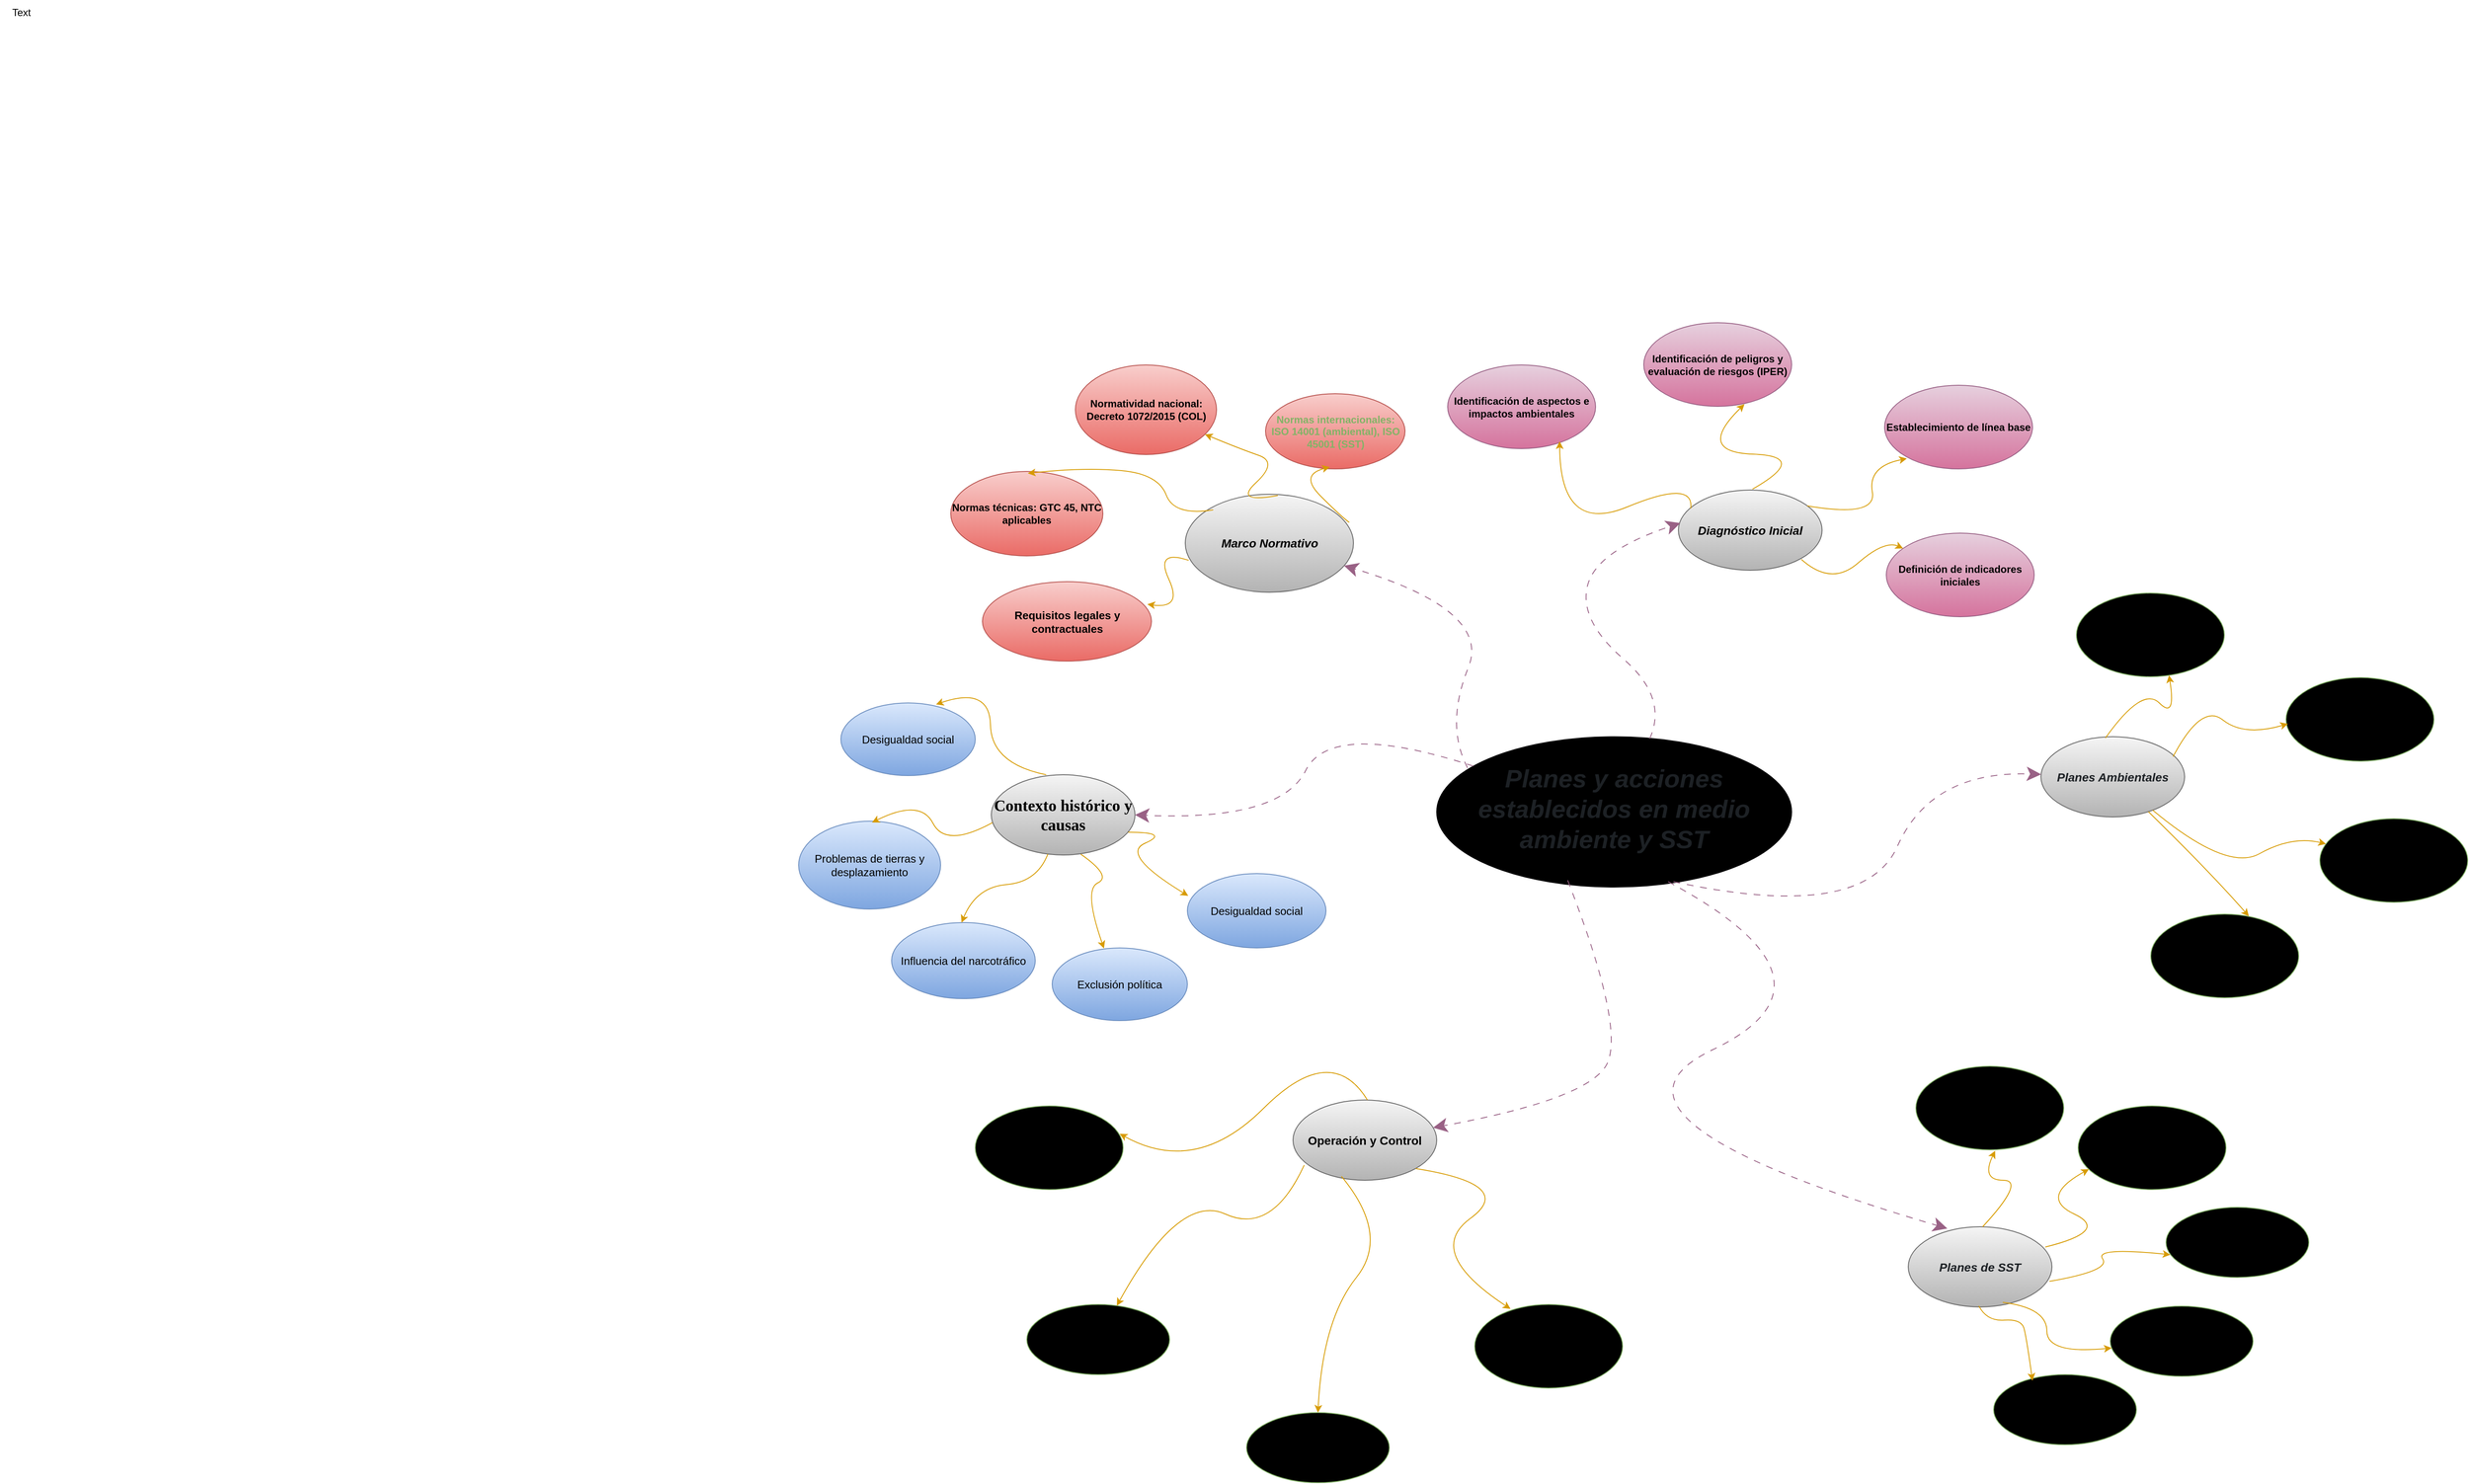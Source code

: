 <mxfile version="28.2.0">
  <diagram name="Página-1" id="9V0abgNr6W8b1tbWLRrC">
    <mxGraphModel dx="1209" dy="714" grid="1" gridSize="10" guides="1" tooltips="1" connect="1" arrows="1" fold="1" page="1" pageScale="1" pageWidth="3000" pageHeight="1700" math="0" shadow="0">
      <root>
        <mxCell id="0" />
        <mxCell id="1" parent="0" />
        <mxCell id="u9baPHzRedg1W3_j4SZ9-1" value="Text" style="text;html=1;align=center;verticalAlign=middle;resizable=0;points=[];autosize=1;strokeColor=none;fillColor=none;" parent="1" vertex="1">
          <mxGeometry x="255" y="88" width="50" height="30" as="geometry" />
        </mxCell>
        <mxCell id="u9baPHzRedg1W3_j4SZ9-66" value="&lt;h3 style=&quot;box-sizing: border-box; scroll-behavior: smooth; margin-top: 0px; margin-bottom: 0.5rem; line-height: 1.2; font-size: 1.875rem;&quot;&gt;&lt;font face=&quot;Helvetica&quot; style=&quot;color: light-dark(rgb(29, 33, 37), rgb(255, 255, 0));&quot;&gt;&lt;i style=&quot;&quot;&gt;Planes y acciones establecidos en medio ambiente y SST&lt;/i&gt;&lt;/font&gt;&lt;/h3&gt;" style="ellipse;whiteSpace=wrap;html=1;fillColor=#d5e8d4;strokeColor=light-dark(#000000,#33FF33);gradientColor=light-dark(#97D077,#66FF66);align=center;" parent="1" vertex="1">
          <mxGeometry x="1955" y="960" width="420" height="178" as="geometry" />
        </mxCell>
        <mxCell id="u9baPHzRedg1W3_j4SZ9-67" value="&lt;font face=&quot;Times New Roman&quot; style=&quot;color: light-dark(rgb(0, 0, 0), rgb(255, 255, 51)); font-size: 19px;&quot;&gt;&lt;b&gt;Contexto histórico y causas&lt;/b&gt;&lt;/font&gt;" style="ellipse;whiteSpace=wrap;html=1;fillColor=#f5f5f5;strokeColor=#666666;gradientColor=#b3b3b3;" parent="1" vertex="1">
          <mxGeometry x="1428" y="1005" width="170" height="95" as="geometry" />
        </mxCell>
        <mxCell id="u9baPHzRedg1W3_j4SZ9-68" value="&lt;h3&gt;&lt;font style=&quot;color: light-dark(rgb(0, 0, 0), rgb(51, 255, 255));&quot; face=&quot;Helvetica&quot;&gt;&lt;span&gt;&lt;i&gt;Marco Normativo&lt;/i&gt;&lt;/span&gt;&lt;/font&gt;&lt;/h3&gt;" style="ellipse;whiteSpace=wrap;html=1;fillColor=#f5f5f5;strokeColor=#666666;gradientColor=#b3b3b3;fontStyle=1" parent="1" vertex="1">
          <mxGeometry x="1657.5" y="673" width="199" height="116" as="geometry" />
        </mxCell>
        <mxCell id="u9baPHzRedg1W3_j4SZ9-69" value="&lt;h3&gt;&lt;font style=&quot;color: light-dark(rgb(29, 33, 37), rgb(255, 255, 0));&quot;&gt;&lt;b&gt;&lt;i&gt;Planes de SST&lt;/i&gt;&lt;/b&gt;&lt;/font&gt;&lt;/h3&gt;" style="ellipse;whiteSpace=wrap;html=1;fillColor=#f5f5f5;strokeColor=#666666;gradientColor=#b3b3b3;" parent="1" vertex="1">
          <mxGeometry x="2513" y="1540" width="170" height="95" as="geometry" />
        </mxCell>
        <mxCell id="u9baPHzRedg1W3_j4SZ9-70" value="&lt;h3&gt;&lt;font style=&quot;color: light-dark(rgb(0, 0, 0), rgb(102, 255, 102));&quot;&gt;&lt;b&gt;&lt;i&gt;Diagnóstico Inicial&lt;/i&gt;&lt;/b&gt;&lt;/font&gt;&lt;/h3&gt;" style="ellipse;whiteSpace=wrap;html=1;fillColor=#f5f5f5;strokeColor=#666666;gradientColor=#b3b3b3;" parent="1" vertex="1">
          <mxGeometry x="2241" y="668" width="170" height="95" as="geometry" />
        </mxCell>
        <mxCell id="u9baPHzRedg1W3_j4SZ9-71" value="&lt;h3&gt;&lt;font style=&quot;color: light-dark(rgb(29, 33, 37), rgb(255, 255, 0));&quot;&gt;&lt;b&gt;&lt;i&gt;Planes Ambientales&lt;/i&gt;&lt;/b&gt;&lt;/font&gt;&lt;/h3&gt;" style="ellipse;whiteSpace=wrap;html=1;fillColor=#f5f5f5;strokeColor=#666666;gradientColor=#b3b3b3;" parent="1" vertex="1">
          <mxGeometry x="2670" y="960" width="170" height="95" as="geometry" />
        </mxCell>
        <mxCell id="u9baPHzRedg1W3_j4SZ9-72" value="" style="curved=1;endArrow=classic;html=1;rounded=0;fillColor=#e6d0de;gradientColor=#d5739d;strokeColor=#996185;startSize=20;endSize=14;fontStyle=0;dashed=1;dashPattern=8 8;startArrow=none;startFill=0;entryX=0.013;entryY=0.412;entryDx=0;entryDy=0;entryPerimeter=0;exitX=0.6;exitY=0.013;exitDx=0;exitDy=0;exitPerimeter=0;" parent="1" source="u9baPHzRedg1W3_j4SZ9-66" target="u9baPHzRedg1W3_j4SZ9-70" edge="1">
          <mxGeometry width="50" height="50" relative="1" as="geometry">
            <mxPoint x="2063" y="1036" as="sourcePoint" />
            <mxPoint x="2097.5" y="892.11" as="targetPoint" />
            <Array as="points">
              <mxPoint x="2229" y="914" />
              <mxPoint x="2123" y="822" />
              <mxPoint x="2144" y="740" />
            </Array>
          </mxGeometry>
        </mxCell>
        <mxCell id="u9baPHzRedg1W3_j4SZ9-73" value="" style="curved=1;endArrow=classic;html=1;rounded=0;fillColor=#e6d0de;gradientColor=#d5739d;strokeColor=#996185;startSize=20;endSize=14;fontStyle=0;dashed=1;dashPattern=8 8;startArrow=none;startFill=0;exitX=0.087;exitY=0.207;exitDx=0;exitDy=0;exitPerimeter=0;" parent="1" target="u9baPHzRedg1W3_j4SZ9-68" edge="1" source="u9baPHzRedg1W3_j4SZ9-66">
          <mxGeometry width="50" height="50" relative="1" as="geometry">
            <mxPoint x="1937.99" y="1045" as="sourcePoint" />
            <mxPoint x="1764.999" y="870.062" as="targetPoint" />
            <Array as="points">
              <mxPoint x="1964.99" y="946" />
              <mxPoint x="2020" y="810" />
            </Array>
          </mxGeometry>
        </mxCell>
        <mxCell id="u9baPHzRedg1W3_j4SZ9-74" value="" style="curved=1;endArrow=classic;html=1;rounded=0;fillColor=#e6d0de;gradientColor=#d5739d;strokeColor=#996185;startSize=20;endSize=14;fontStyle=0;dashed=1;dashPattern=8 8;startArrow=none;startFill=0;entryX=0.272;entryY=0.022;entryDx=0;entryDy=0;entryPerimeter=0;exitX=0.652;exitY=0.964;exitDx=0;exitDy=0;exitPerimeter=0;" parent="1" target="u9baPHzRedg1W3_j4SZ9-69" edge="1" source="u9baPHzRedg1W3_j4SZ9-66">
          <mxGeometry width="50" height="50" relative="1" as="geometry">
            <mxPoint x="1962" y="1223" as="sourcePoint" />
            <mxPoint x="1994" y="1365" as="targetPoint" />
            <Array as="points">
              <mxPoint x="2450" y="1250" />
              <mxPoint x="2113" y="1411" />
            </Array>
          </mxGeometry>
        </mxCell>
        <mxCell id="u9baPHzRedg1W3_j4SZ9-75" value="" style="curved=1;endArrow=classic;html=1;rounded=0;fillColor=#e6d0de;gradientColor=#d5739d;strokeColor=#996185;startSize=20;endSize=14;fontStyle=0;dashed=1;dashPattern=8 8;startArrow=none;startFill=0;exitX=0.667;exitY=0.964;exitDx=0;exitDy=0;exitPerimeter=0;" parent="1" target="u9baPHzRedg1W3_j4SZ9-71" edge="1" source="u9baPHzRedg1W3_j4SZ9-66">
          <mxGeometry width="50" height="50" relative="1" as="geometry">
            <mxPoint x="2181" y="1189" as="sourcePoint" />
            <mxPoint x="2210" y="1333" as="targetPoint" />
            <Array as="points">
              <mxPoint x="2460" y="1180" />
              <mxPoint x="2540" y="1000" />
            </Array>
          </mxGeometry>
        </mxCell>
        <mxCell id="u9baPHzRedg1W3_j4SZ9-76" value="" style="curved=1;endArrow=classic;html=1;rounded=0;fillColor=#e6d0de;gradientColor=#d5739d;strokeColor=#996185;startSize=20;endSize=14;fontStyle=0;dashed=1;dashPattern=8 8;startArrow=none;startFill=0;entryX=1;entryY=0.5;entryDx=0;entryDy=0;" parent="1" source="u9baPHzRedg1W3_j4SZ9-66" target="u9baPHzRedg1W3_j4SZ9-67" edge="1">
          <mxGeometry width="50" height="50" relative="1" as="geometry">
            <mxPoint x="1825.076" y="1297.543" as="sourcePoint" />
            <mxPoint x="1625" y="1322" as="targetPoint" />
            <Array as="points">
              <mxPoint x="1830" y="940" />
              <mxPoint x="1770" y="1060" />
            </Array>
          </mxGeometry>
        </mxCell>
        <mxCell id="u9baPHzRedg1W3_j4SZ9-77" value="&lt;font style=&quot;color: light-dark(rgb(0, 0, 0), rgb(51, 255, 255)); font-size: 13px;&quot;&gt;Desigualdad social&lt;/font&gt;" style="ellipse;whiteSpace=wrap;html=1;fillColor=#dae8fc;strokeColor=#6c8ebf;gradientColor=#7ea6e0;" parent="1" vertex="1">
          <mxGeometry x="1250" y="920" width="159" height="86" as="geometry" />
        </mxCell>
        <mxCell id="u9baPHzRedg1W3_j4SZ9-78" value="&lt;font style=&quot;color: light-dark(rgb(0, 0, 0), rgb(51, 255, 255)); font-size: 13px;&quot;&gt;Problemas de tierras y desplazamiento&lt;/font&gt;" style="ellipse;whiteSpace=wrap;html=1;fillColor=#dae8fc;strokeColor=#6c8ebf;gradientColor=#7ea6e0;" parent="1" vertex="1">
          <mxGeometry x="1200" y="1060" width="168" height="104" as="geometry" />
        </mxCell>
        <mxCell id="u9baPHzRedg1W3_j4SZ9-79" value="&lt;font style=&quot;color: light-dark(rgb(0, 0, 0), rgb(51, 255, 255)); font-size: 13px;&quot;&gt;Desigualdad social&lt;/font&gt;" style="ellipse;whiteSpace=wrap;html=1;fillColor=#dae8fc;strokeColor=#6c8ebf;gradientColor=#7ea6e0;" parent="1" vertex="1">
          <mxGeometry x="1660" y="1122" width="164" height="88" as="geometry" />
        </mxCell>
        <mxCell id="u9baPHzRedg1W3_j4SZ9-80" value="&lt;font style=&quot;color: light-dark(rgb(0, 0, 0), rgb(51, 255, 255)); font-size: 13px;&quot;&gt;Influencia del narcotráfico&lt;/font&gt;" style="ellipse;whiteSpace=wrap;html=1;fillColor=#dae8fc;strokeColor=#6c8ebf;gradientColor=#7ea6e0;" parent="1" vertex="1">
          <mxGeometry x="1310" y="1180" width="170" height="90" as="geometry" />
        </mxCell>
        <mxCell id="u9baPHzRedg1W3_j4SZ9-81" value="&lt;font style=&quot;color: light-dark(rgb(0, 0, 0), rgb(51, 255, 255)); font-size: 13px;&quot;&gt;Exclusión política&lt;/font&gt;" style="ellipse;whiteSpace=wrap;html=1;fillColor=#dae8fc;strokeColor=#6c8ebf;gradientColor=#7ea6e0;" parent="1" vertex="1">
          <mxGeometry x="1500" y="1210" width="160" height="86" as="geometry" />
        </mxCell>
        <mxCell id="u9baPHzRedg1W3_j4SZ9-83" value="&lt;font style=&quot;color: light-dark(rgb(130, 179, 102), rgb(102, 255, 255));&quot;&gt;&lt;strong data-start=&quot;463&quot; data-end=&quot;489&quot; style=&quot;&quot;&gt;Normas internacionales&lt;/strong&gt;: ISO 14001 (ambiental), ISO 45001 (SST)&lt;/font&gt;" style="ellipse;whiteSpace=wrap;html=1;fillColor=#f8cecc;strokeColor=light-dark(#B85450,#33FFFF);gradientColor=#ea6b66;fontStyle=1" parent="1" vertex="1">
          <mxGeometry x="1752.5" y="554" width="165" height="89" as="geometry" />
        </mxCell>
        <mxCell id="u9baPHzRedg1W3_j4SZ9-84" value="&lt;font style=&quot;color: light-dark(rgb(0, 0, 0), rgb(102, 255, 255));&quot;&gt;&lt;strong data-start=&quot;534&quot; data-end=&quot;559&quot;&gt;Normatividad nacional&lt;/strong&gt;: Decreto 1072/2015 (COL)&lt;/font&gt;" style="ellipse;whiteSpace=wrap;html=1;fillColor=#f8cecc;strokeColor=light-dark(#B85450,#66FFFF);gradientColor=#ea6b66;fontStyle=1" parent="1" vertex="1">
          <mxGeometry x="1527.5" y="520" width="167" height="106" as="geometry" />
        </mxCell>
        <mxCell id="u9baPHzRedg1W3_j4SZ9-85" value="&lt;font style=&quot;color: light-dark(rgb(0, 0, 0), rgb(102, 255, 255));&quot;&gt;&lt;strong data-start=&quot;589&quot; data-end=&quot;608&quot;&gt;Normas técnicas&lt;/strong&gt;: GTC 45, NTC aplicables&lt;/font&gt;" style="ellipse;whiteSpace=wrap;html=1;fillColor=#f8cecc;strokeColor=light-dark(#B85450,#66FFFF);gradientColor=#ea6b66;fontStyle=1" parent="1" vertex="1">
          <mxGeometry x="1380" y="646" width="180" height="100" as="geometry" />
        </mxCell>
        <mxCell id="u9baPHzRedg1W3_j4SZ9-86" value="&lt;font style=&quot;font-size: 13px; color: light-dark(rgb(0, 0, 0), rgb(102, 255, 255));&quot;&gt;Requisitos legales y contractuales&lt;/font&gt;" style="ellipse;whiteSpace=wrap;html=1;fillColor=#f8cecc;strokeColor=light-dark(#B85450,#66FFFF);gradientColor=#ea6b66;fontStyle=1" parent="1" vertex="1">
          <mxGeometry x="1417.5" y="776.5" width="200" height="94" as="geometry" />
        </mxCell>
        <mxCell id="u9baPHzRedg1W3_j4SZ9-90" value="&lt;font style=&quot;color: light-dark(rgb(0, 0, 0), rgb(51, 255, 255)); font-size: 13px;&quot;&gt;Factores de riesgo ergonómico y psicosocial&lt;/font&gt;" style="ellipse;whiteSpace=wrap;html=1;fillColor=#d5e8d4;strokeColor=#82b366;gradientColor=light-dark(#97D077,#295A52);fontStyle=1" parent="1" vertex="1">
          <mxGeometry x="2614" y="1715" width="169" height="83" as="geometry" />
        </mxCell>
        <mxCell id="u9baPHzRedg1W3_j4SZ9-91" value="&lt;font style=&quot;color: light-dark(rgb(0, 0, 0), rgb(51, 255, 255)); font-size: 13px;&quot;&gt;&lt;b&gt;Gestión de contratistas y visitantes&lt;/b&gt;&lt;/font&gt;" style="ellipse;whiteSpace=wrap;html=1;fillColor=#d5e8d4;strokeColor=#82b366;gradientColor=light-dark(#97D077,#295A52);" parent="1" vertex="1">
          <mxGeometry x="2752" y="1634" width="169" height="83" as="geometry" />
        </mxCell>
        <mxCell id="u9baPHzRedg1W3_j4SZ9-92" value="&lt;font style=&quot;font-size: 13px; color: light-dark(rgb(0, 0, 0), rgb(51, 255, 255));&quot;&gt;&lt;b&gt;Inspecciones planeadas&lt;/b&gt;&lt;/font&gt;" style="ellipse;whiteSpace=wrap;html=1;fillColor=#d5e8d4;strokeColor=#82b366;gradientColor=light-dark(#97D077,#295A52);" parent="1" vertex="1">
          <mxGeometry x="2818" y="1517" width="169" height="83" as="geometry" />
        </mxCell>
        <mxCell id="u9baPHzRedg1W3_j4SZ9-93" value="&lt;font style=&quot;color: light-dark(rgb(0, 0, 0), rgb(51, 255, 255));&quot;&gt;&lt;strong data-end=&quot;1241&quot; data-start=&quot;1217&quot;&gt;Entrega y uso de EPP&lt;/strong&gt; (Elementos de Protección Personal)&lt;/font&gt;" style="ellipse;whiteSpace=wrap;html=1;fillColor=#d5e8d4;strokeColor=#82b366;gradientColor=light-dark(#97D077,#295A52);" parent="1" vertex="1">
          <mxGeometry x="2714" y="1397" width="175" height="99" as="geometry" />
        </mxCell>
        <mxCell id="u9baPHzRedg1W3_j4SZ9-94" value="&lt;font style=&quot;color: light-dark(rgb(0, 0, 0), rgb(51, 255, 255));&quot;&gt;&lt;strong data-end=&quot;1199&quot; data-start=&quot;1171&quot;&gt;Capacitación y formación&lt;/strong&gt; del personal&lt;/font&gt;" style="ellipse;whiteSpace=wrap;html=1;fillColor=#d5e8d4;strokeColor=#82b366;gradientColor=light-dark(#97D077,#295A52);" parent="1" vertex="1">
          <mxGeometry x="2522" y="1350" width="175" height="99" as="geometry" />
        </mxCell>
        <mxCell id="u9baPHzRedg1W3_j4SZ9-95" value="&lt;font style=&quot;color: light-dark(rgb(0, 0, 0), rgb(51, 255, 51));&quot;&gt;&lt;b&gt;Identificación de &lt;span data-end=&quot;775&quot; data-start=&quot;740&quot;&gt;aspectos e impactos ambientales&lt;/span&gt;&lt;/b&gt;&lt;/font&gt;" style="ellipse;whiteSpace=wrap;html=1;fillColor=#e6d0de;strokeColor=#996185;gradientColor=#d5739d;" parent="1" vertex="1">
          <mxGeometry x="1968" y="520" width="175" height="99" as="geometry" />
        </mxCell>
        <mxCell id="u9baPHzRedg1W3_j4SZ9-96" value="&lt;font style=&quot;color: light-dark(rgb(0, 0, 0), rgb(51, 255, 51));&quot;&gt;&lt;b&gt;Identificación de &lt;span data-end=&quot;834&quot; data-start=&quot;798&quot;&gt;peligros y evaluación de riesgos&lt;/span&gt; (IPER)&lt;/b&gt;&lt;/font&gt;" style="ellipse;whiteSpace=wrap;html=1;fillColor=#e6d0de;strokeColor=#996185;gradientColor=#d5739d;" parent="1" vertex="1">
          <mxGeometry x="2200" y="470" width="175" height="99" as="geometry" />
        </mxCell>
        <mxCell id="u9baPHzRedg1W3_j4SZ9-97" value="&lt;font style=&quot;color: light-dark(rgb(0, 0, 0), rgb(51, 255, 51));&quot;&gt;&lt;b&gt;Establecimiento de &lt;span data-end=&quot;879&quot; data-start=&quot;865&quot;&gt;línea base&lt;/span&gt;&lt;/b&gt;&lt;/font&gt;" style="ellipse;whiteSpace=wrap;html=1;fillColor=#e6d0de;strokeColor=#996185;gradientColor=#d5739d;" parent="1" vertex="1">
          <mxGeometry x="2485" y="544" width="175" height="99" as="geometry" />
        </mxCell>
        <mxCell id="u9baPHzRedg1W3_j4SZ9-98" value="&lt;font face=&quot;Helvetica&quot; style=&quot;color: light-dark(rgb(0, 0, 0), rgb(51, 255, 51));&quot;&gt;&lt;b&gt;Definición de &lt;span data-end=&quot;923&quot; data-start=&quot;898&quot;&gt;indicadores iniciales&lt;/span&gt;&lt;/b&gt;&lt;/font&gt;" style="ellipse;whiteSpace=wrap;html=1;fillColor=#e6d0de;strokeColor=#996185;gradientColor=#d5739d;" parent="1" vertex="1">
          <mxGeometry x="2487" y="719" width="175" height="99" as="geometry" />
        </mxCell>
        <mxCell id="u9baPHzRedg1W3_j4SZ9-100" value="" style="curved=1;endArrow=classic;html=1;rounded=0;entryX=0.006;entryY=0.299;entryDx=0;entryDy=0;entryPerimeter=0;fillColor=#ffcd28;gradientColor=#ffa500;strokeColor=#d79b00;" parent="1" target="u9baPHzRedg1W3_j4SZ9-79" edge="1">
          <mxGeometry width="50" height="50" relative="1" as="geometry">
            <mxPoint x="1590" y="1073" as="sourcePoint" />
            <mxPoint x="1640" y="1023" as="targetPoint" />
            <Array as="points">
              <mxPoint x="1640" y="1073" />
              <mxPoint x="1580" y="1099" />
            </Array>
          </mxGeometry>
        </mxCell>
        <mxCell id="u9baPHzRedg1W3_j4SZ9-101" value="" style="curved=1;endArrow=classic;html=1;rounded=0;entryX=0.383;entryY=0.007;entryDx=0;entryDy=0;entryPerimeter=0;fillColor=#ffcd28;gradientColor=#ffa500;strokeColor=#d79b00;exitX=0.623;exitY=0.99;exitDx=0;exitDy=0;exitPerimeter=0;" parent="1" source="u9baPHzRedg1W3_j4SZ9-67" target="u9baPHzRedg1W3_j4SZ9-81" edge="1">
          <mxGeometry width="50" height="50" relative="1" as="geometry">
            <mxPoint x="1529" y="1103" as="sourcePoint" />
            <mxPoint x="1566" y="1149" as="targetPoint" />
            <Array as="points">
              <mxPoint x="1571" y="1125" />
              <mxPoint x="1537" y="1141" />
            </Array>
          </mxGeometry>
        </mxCell>
        <mxCell id="u9baPHzRedg1W3_j4SZ9-102" value="" style="curved=1;endArrow=classic;html=1;rounded=0;entryX=0.487;entryY=0;entryDx=0;entryDy=0;entryPerimeter=0;fillColor=#ffcd28;gradientColor=#ffa500;strokeColor=#d79b00;" parent="1" source="u9baPHzRedg1W3_j4SZ9-67" target="u9baPHzRedg1W3_j4SZ9-80" edge="1">
          <mxGeometry width="50" height="50" relative="1" as="geometry">
            <mxPoint x="1392" y="1104" as="sourcePoint" />
            <mxPoint x="1431" y="1189" as="targetPoint" />
            <Array as="points">
              <mxPoint x="1482" y="1132" />
              <mxPoint x="1410" y="1138" />
            </Array>
          </mxGeometry>
        </mxCell>
        <mxCell id="u9baPHzRedg1W3_j4SZ9-103" value="" style="curved=1;endArrow=classic;html=1;rounded=0;entryX=0.517;entryY=0.015;entryDx=0;entryDy=0;entryPerimeter=0;fillColor=#ffcd28;gradientColor=#ffa500;strokeColor=#d79b00;exitX=0.008;exitY=0.597;exitDx=0;exitDy=0;exitPerimeter=0;" parent="1" source="u9baPHzRedg1W3_j4SZ9-67" target="u9baPHzRedg1W3_j4SZ9-78" edge="1">
          <mxGeometry width="50" height="50" relative="1" as="geometry">
            <mxPoint x="1398" y="1005" as="sourcePoint" />
            <mxPoint x="1326" y="1097" as="targetPoint" />
            <Array as="points">
              <mxPoint x="1374" y="1092" />
              <mxPoint x="1344" y="1033" />
            </Array>
          </mxGeometry>
        </mxCell>
        <mxCell id="u9baPHzRedg1W3_j4SZ9-104" value="" style="curved=1;endArrow=classic;html=1;rounded=0;entryX=0.708;entryY=0.021;entryDx=0;entryDy=0;entryPerimeter=0;fillColor=#ffcd28;gradientColor=#ffa500;strokeColor=#d79b00;exitX=0.382;exitY=0;exitDx=0;exitDy=0;exitPerimeter=0;" parent="1" source="u9baPHzRedg1W3_j4SZ9-67" target="u9baPHzRedg1W3_j4SZ9-77" edge="1">
          <mxGeometry width="50" height="50" relative="1" as="geometry">
            <mxPoint x="1480" y="910" as="sourcePoint" />
            <mxPoint x="1362" y="945" as="targetPoint" />
            <Array as="points">
              <mxPoint x="1428" y="992" />
              <mxPoint x="1426" y="900" />
            </Array>
          </mxGeometry>
        </mxCell>
        <mxCell id="u9baPHzRedg1W3_j4SZ9-105" value="" style="curved=1;endArrow=classic;html=1;rounded=0;fillColor=#ffcd28;gradientColor=#ffa500;strokeColor=#d79b00;entryX=0.536;entryY=1.011;entryDx=0;entryDy=0;entryPerimeter=0;exitX=0.518;exitY=0;exitDx=0;exitDy=0;exitPerimeter=0;" parent="1" source="u9baPHzRedg1W3_j4SZ9-69" target="u9baPHzRedg1W3_j4SZ9-94" edge="1">
          <mxGeometry width="50" height="50" relative="1" as="geometry">
            <mxPoint x="2599" y="1535" as="sourcePoint" />
            <mxPoint x="2649" y="1485" as="targetPoint" />
            <Array as="points">
              <mxPoint x="2652" y="1485" />
              <mxPoint x="2599" y="1485" />
            </Array>
          </mxGeometry>
        </mxCell>
        <mxCell id="u9baPHzRedg1W3_j4SZ9-106" value="" style="curved=1;endArrow=classic;html=1;rounded=0;fillColor=#ffcd28;gradientColor=#ffa500;strokeColor=#d79b00;entryX=0.073;entryY=0.756;entryDx=0;entryDy=0;entryPerimeter=0;exitX=0.954;exitY=0.253;exitDx=0;exitDy=0;exitPerimeter=0;" parent="1" source="u9baPHzRedg1W3_j4SZ9-69" target="u9baPHzRedg1W3_j4SZ9-93" edge="1">
          <mxGeometry width="50" height="50" relative="1" as="geometry">
            <mxPoint x="2669" y="1560" as="sourcePoint" />
            <mxPoint x="2684" y="1470" as="targetPoint" />
            <Array as="points">
              <mxPoint x="2752" y="1545" />
              <mxPoint x="2667" y="1505" />
            </Array>
          </mxGeometry>
        </mxCell>
        <mxCell id="u9baPHzRedg1W3_j4SZ9-107" value="" style="curved=1;endArrow=classic;html=1;rounded=0;fillColor=#ffcd28;gradientColor=#ffa500;strokeColor=#d79b00;entryX=0.03;entryY=0.676;entryDx=0;entryDy=0;entryPerimeter=0;exitX=0.983;exitY=0.68;exitDx=0;exitDy=0;exitPerimeter=0;" parent="1" source="u9baPHzRedg1W3_j4SZ9-69" target="u9baPHzRedg1W3_j4SZ9-92" edge="1">
          <mxGeometry width="50" height="50" relative="1" as="geometry">
            <mxPoint x="2676" y="1611" as="sourcePoint" />
            <mxPoint x="2728" y="1519" as="targetPoint" />
            <Array as="points">
              <mxPoint x="2753" y="1592" />
              <mxPoint x="2733" y="1564" />
            </Array>
          </mxGeometry>
        </mxCell>
        <mxCell id="u9baPHzRedg1W3_j4SZ9-108" value="" style="curved=1;endArrow=classic;html=1;rounded=0;fillColor=#ffcd28;gradientColor=#ffa500;strokeColor=#d79b00;exitX=0.658;exitY=0.942;exitDx=0;exitDy=0;exitPerimeter=0;" parent="1" source="u9baPHzRedg1W3_j4SZ9-69" target="u9baPHzRedg1W3_j4SZ9-91" edge="1">
          <mxGeometry width="50" height="50" relative="1" as="geometry">
            <mxPoint x="2604" y="1649" as="sourcePoint" />
            <mxPoint x="2747" y="1617" as="targetPoint" />
            <Array as="points">
              <mxPoint x="2677" y="1636" />
              <mxPoint x="2677" y="1691" />
            </Array>
          </mxGeometry>
        </mxCell>
        <mxCell id="u9baPHzRedg1W3_j4SZ9-109" value="" style="curved=1;endArrow=classic;html=1;rounded=0;fillColor=#ffcd28;gradientColor=#ffa500;strokeColor=#d79b00;exitX=0.491;exitY=0.986;exitDx=0;exitDy=0;exitPerimeter=0;entryX=0.272;entryY=0.087;entryDx=0;entryDy=0;entryPerimeter=0;" parent="1" source="u9baPHzRedg1W3_j4SZ9-69" target="u9baPHzRedg1W3_j4SZ9-90" edge="1">
          <mxGeometry width="50" height="50" relative="1" as="geometry">
            <mxPoint x="2522" y="1642" as="sourcePoint" />
            <mxPoint x="2651" y="1697" as="targetPoint" />
            <Array as="points">
              <mxPoint x="2606" y="1652" />
              <mxPoint x="2647" y="1649" />
              <mxPoint x="2653" y="1672" />
            </Array>
          </mxGeometry>
        </mxCell>
        <mxCell id="u9baPHzRedg1W3_j4SZ9-113" value="" style="curved=1;endArrow=classic;html=1;rounded=0;fillColor=#ffcd28;gradientColor=#ffa500;strokeColor=#d79b00;entryX=0.461;entryY=0.975;entryDx=0;entryDy=0;entryPerimeter=0;exitX=0.975;exitY=0.287;exitDx=0;exitDy=0;exitPerimeter=0;fontStyle=1" parent="1" source="u9baPHzRedg1W3_j4SZ9-68" target="u9baPHzRedg1W3_j4SZ9-83" edge="1">
          <mxGeometry width="50" height="50" relative="1" as="geometry">
            <mxPoint x="1792.5" y="700" as="sourcePoint" />
            <mxPoint x="1842.5" y="650" as="targetPoint" />
            <Array as="points">
              <mxPoint x="1842.5" y="700" />
              <mxPoint x="1792.5" y="650" />
            </Array>
          </mxGeometry>
        </mxCell>
        <mxCell id="u9baPHzRedg1W3_j4SZ9-115" value="" style="curved=1;endArrow=classic;html=1;rounded=0;fillColor=#ffcd28;gradientColor=#ffa500;strokeColor=#d79b00;exitX=0.02;exitY=0.674;exitDx=0;exitDy=0;exitPerimeter=0;entryX=0.976;entryY=0.284;entryDx=0;entryDy=0;entryPerimeter=0;fontStyle=1" parent="1" source="u9baPHzRedg1W3_j4SZ9-68" target="u9baPHzRedg1W3_j4SZ9-86" edge="1">
          <mxGeometry width="50" height="50" relative="1" as="geometry">
            <mxPoint x="1617.5" y="682" as="sourcePoint" />
            <mxPoint x="1573.5" y="806" as="targetPoint" />
            <Array as="points">
              <mxPoint x="1621.5" y="738" />
              <mxPoint x="1654.5" y="809" />
            </Array>
          </mxGeometry>
        </mxCell>
        <mxCell id="u9baPHzRedg1W3_j4SZ9-116" value="" style="curved=1;endArrow=classic;html=1;rounded=0;exitX=0.166;exitY=0.159;exitDx=0;exitDy=0;exitPerimeter=0;entryX=0.507;entryY=0.022;entryDx=0;entryDy=0;entryPerimeter=0;fillColor=#ffcd28;gradientColor=#ffa500;strokeColor=#d79b00;fontStyle=1" parent="1" source="u9baPHzRedg1W3_j4SZ9-68" target="u9baPHzRedg1W3_j4SZ9-85" edge="1">
          <mxGeometry width="50" height="50" relative="1" as="geometry">
            <mxPoint x="1678.5" y="689" as="sourcePoint" />
            <mxPoint x="1580.5" y="650" as="targetPoint" />
            <Array as="points">
              <mxPoint x="1644.5" y="699" />
              <mxPoint x="1625.5" y="649" />
              <mxPoint x="1538.5" y="641" />
            </Array>
          </mxGeometry>
        </mxCell>
        <mxCell id="u9baPHzRedg1W3_j4SZ9-117" value="" style="curved=1;endArrow=classic;html=1;rounded=0;fillColor=#ffcd28;gradientColor=#ffa500;strokeColor=#d79b00;exitX=0.55;exitY=0.013;exitDx=0;exitDy=0;exitPerimeter=0;fontStyle=1" parent="1" source="u9baPHzRedg1W3_j4SZ9-68" target="u9baPHzRedg1W3_j4SZ9-84" edge="1">
          <mxGeometry width="50" height="50" relative="1" as="geometry">
            <mxPoint x="1751.5" y="678" as="sourcePoint" />
            <mxPoint x="1801.5" y="628" as="targetPoint" />
            <Array as="points">
              <mxPoint x="1714.5" y="684" />
              <mxPoint x="1767.5" y="635" />
              <mxPoint x="1721.5" y="619" />
            </Array>
          </mxGeometry>
        </mxCell>
        <mxCell id="u9baPHzRedg1W3_j4SZ9-118" value="" style="curved=1;endArrow=classic;html=1;rounded=0;fillColor=#ffcd28;gradientColor=#ffa500;strokeColor=#d79b00;exitX=0.086;exitY=0.23;exitDx=0;exitDy=0;exitPerimeter=0;entryX=0.757;entryY=0.913;entryDx=0;entryDy=0;entryPerimeter=0;" parent="1" source="u9baPHzRedg1W3_j4SZ9-70" target="u9baPHzRedg1W3_j4SZ9-95" edge="1">
          <mxGeometry width="50" height="50" relative="1" as="geometry">
            <mxPoint x="2315" y="696" as="sourcePoint" />
            <mxPoint x="2240" y="582" as="targetPoint" />
            <Array as="points">
              <mxPoint x="2260" y="655" />
              <mxPoint x="2101" y="721" />
            </Array>
          </mxGeometry>
        </mxCell>
        <mxCell id="u9baPHzRedg1W3_j4SZ9-119" value="" style="curved=1;endArrow=classic;html=1;rounded=0;fillColor=#ffcd28;gradientColor=#ffa500;strokeColor=#d79b00;entryX=0.681;entryY=0.974;entryDx=0;entryDy=0;entryPerimeter=0;exitX=0.516;exitY=-0.011;exitDx=0;exitDy=0;exitPerimeter=0;" parent="1" source="u9baPHzRedg1W3_j4SZ9-70" target="u9baPHzRedg1W3_j4SZ9-96" edge="1">
          <mxGeometry width="50" height="50" relative="1" as="geometry">
            <mxPoint x="2387" y="672" as="sourcePoint" />
            <mxPoint x="2326" y="542" as="targetPoint" />
            <Array as="points">
              <mxPoint x="2397" y="628" />
              <mxPoint x="2261" y="623" />
            </Array>
          </mxGeometry>
        </mxCell>
        <mxCell id="u9baPHzRedg1W3_j4SZ9-120" value="" style="curved=1;endArrow=classic;html=1;rounded=0;entryX=0.15;entryY=0.876;entryDx=0;entryDy=0;entryPerimeter=0;exitX=0.897;exitY=0.197;exitDx=0;exitDy=0;exitPerimeter=0;fillColor=#ffcd28;gradientColor=#ffa500;strokeColor=#d79b00;" parent="1" source="u9baPHzRedg1W3_j4SZ9-70" target="u9baPHzRedg1W3_j4SZ9-97" edge="1">
          <mxGeometry width="50" height="50" relative="1" as="geometry">
            <mxPoint x="2465" y="690" as="sourcePoint" />
            <mxPoint x="2515" y="640" as="targetPoint" />
            <Array as="points">
              <mxPoint x="2476" y="701" />
              <mxPoint x="2465" y="640" />
            </Array>
          </mxGeometry>
        </mxCell>
        <mxCell id="u9baPHzRedg1W3_j4SZ9-121" value="" style="curved=1;endArrow=classic;html=1;rounded=0;fillColor=#ffcd28;gradientColor=#ffa500;strokeColor=#d79b00;exitX=0.856;exitY=0.865;exitDx=0;exitDy=0;exitPerimeter=0;" parent="1" source="u9baPHzRedg1W3_j4SZ9-70" target="u9baPHzRedg1W3_j4SZ9-98" edge="1">
          <mxGeometry width="50" height="50" relative="1" as="geometry">
            <mxPoint x="2456" y="759" as="sourcePoint" />
            <mxPoint x="2506" y="709" as="targetPoint" />
            <Array as="points">
              <mxPoint x="2422" y="782" />
              <mxPoint x="2485" y="727" />
            </Array>
          </mxGeometry>
        </mxCell>
        <mxCell id="u9baPHzRedg1W3_j4SZ9-123" value="&lt;font style=&quot;color: light-dark(rgb(0, 0, 0), rgb(255, 255, 102));&quot;&gt;&lt;b style=&quot;&quot;&gt;&lt;span style=&quot;&quot; data-end=&quot;1001&quot; data-start=&quot;969&quot;&gt;Gestión integral de residuos&lt;/span&gt; (PGRS)&lt;/b&gt;&lt;/font&gt;" style="ellipse;whiteSpace=wrap;html=1;fillColor=#d5e8d4;strokeColor=#82b366;gradientColor=light-dark(#97D077,#0000CC);" parent="1" vertex="1">
          <mxGeometry x="2712" y="790" width="175" height="99" as="geometry" />
        </mxCell>
        <mxCell id="u9baPHzRedg1W3_j4SZ9-124" value="&lt;font style=&quot;color: light-dark(rgb(0, 0, 0), rgb(255, 255, 102));&quot;&gt;&lt;b style=&quot;&quot;&gt;&lt;span style=&quot;&quot; data-end=&quot;1030&quot; data-start=&quot;1013&quot;&gt;Uso eficiente&lt;/span&gt; de agua y energía&lt;/b&gt;&lt;/font&gt;" style="ellipse;whiteSpace=wrap;html=1;fillColor=#d5e8d4;strokeColor=#82b366;gradientColor=light-dark(#97D077,#0000CC);" parent="1" vertex="1">
          <mxGeometry x="2960" y="890" width="175" height="99" as="geometry" />
        </mxCell>
        <mxCell id="u9baPHzRedg1W3_j4SZ9-125" value="&lt;div&gt;&lt;font style=&quot;color: light-dark(rgb(0, 0, 0), rgb(255, 255, 102));&quot;&gt;&lt;b style=&quot;&quot;&gt;Control de emisiones y ruido&lt;/b&gt;&lt;/font&gt;&lt;/div&gt;" style="ellipse;whiteSpace=wrap;html=1;fillColor=#d5e8d4;strokeColor=#82b366;gradientColor=light-dark(#97D077,#0000CC);" parent="1" vertex="1">
          <mxGeometry x="3000" y="1057" width="175" height="99" as="geometry" />
        </mxCell>
        <mxCell id="u9baPHzRedg1W3_j4SZ9-126" value="&lt;div&gt;&lt;font style=&quot;font-size: 13px; color: light-dark(rgb(0, 0, 0), rgb(255, 255, 102));&quot;&gt;&lt;b style=&quot;&quot;&gt;Compras y contrataciones sostenibles&lt;/b&gt;&lt;/font&gt;&lt;/div&gt;" style="ellipse;whiteSpace=wrap;html=1;fillColor=#d5e8d4;strokeColor=#82b366;gradientColor=light-dark(#97D077,#0000CC);" parent="1" vertex="1">
          <mxGeometry x="2800" y="1170" width="175" height="99" as="geometry" />
        </mxCell>
        <mxCell id="u9baPHzRedg1W3_j4SZ9-127" value="" style="curved=1;endArrow=classic;html=1;rounded=0;fillColor=#ffcd28;gradientColor=#ffa500;strokeColor=#d79b00;entryX=0.626;entryY=0.983;entryDx=0;entryDy=0;entryPerimeter=0;exitX=0.449;exitY=0.016;exitDx=0;exitDy=0;exitPerimeter=0;" parent="1" source="u9baPHzRedg1W3_j4SZ9-71" target="u9baPHzRedg1W3_j4SZ9-123" edge="1">
          <mxGeometry width="50" height="50" relative="1" as="geometry">
            <mxPoint x="2791" y="1039" as="sourcePoint" />
            <mxPoint x="2841" y="989" as="targetPoint" />
            <Array as="points">
              <mxPoint x="2790" y="900" />
              <mxPoint x="2830" y="940" />
            </Array>
          </mxGeometry>
        </mxCell>
        <mxCell id="u9baPHzRedg1W3_j4SZ9-128" value="" style="curved=1;endArrow=classic;html=1;rounded=0;fillColor=#ffcd28;gradientColor=#ffa500;strokeColor=#d79b00;entryX=0.013;entryY=0.553;entryDx=0;entryDy=0;entryPerimeter=0;exitX=0.92;exitY=0.248;exitDx=0;exitDy=0;exitPerimeter=0;" parent="1" source="u9baPHzRedg1W3_j4SZ9-71" target="u9baPHzRedg1W3_j4SZ9-124" edge="1">
          <mxGeometry width="50" height="50" relative="1" as="geometry">
            <mxPoint x="2884" y="1078" as="sourcePoint" />
            <mxPoint x="2857" y="970" as="targetPoint" />
            <Array as="points">
              <mxPoint x="2860" y="920" />
              <mxPoint x="2910" y="960" />
            </Array>
          </mxGeometry>
        </mxCell>
        <mxCell id="u9baPHzRedg1W3_j4SZ9-129" value="" style="curved=1;endArrow=classic;html=1;rounded=0;fillColor=#ffcd28;gradientColor=#ffa500;strokeColor=#d79b00;" parent="1" source="u9baPHzRedg1W3_j4SZ9-71" target="u9baPHzRedg1W3_j4SZ9-125" edge="1">
          <mxGeometry width="50" height="50" relative="1" as="geometry">
            <mxPoint x="2892" y="1165" as="sourcePoint" />
            <mxPoint x="2967" y="1053" as="targetPoint" />
            <Array as="points">
              <mxPoint x="2890" y="1120" />
              <mxPoint x="2967" y="1077" />
            </Array>
          </mxGeometry>
        </mxCell>
        <mxCell id="u9baPHzRedg1W3_j4SZ9-130" value="" style="curved=1;endArrow=classic;html=1;rounded=0;fillColor=#ffcd28;gradientColor=#ffa500;strokeColor=#d79b00;entryX=0.663;entryY=0.025;entryDx=0;entryDy=0;entryPerimeter=0;" parent="1" source="u9baPHzRedg1W3_j4SZ9-71" target="u9baPHzRedg1W3_j4SZ9-126" edge="1">
          <mxGeometry width="50" height="50" relative="1" as="geometry">
            <mxPoint x="2709" y="1154" as="sourcePoint" />
            <mxPoint x="2895" y="1179" as="targetPoint" />
            <Array as="points">
              <mxPoint x="2870" y="1120" />
            </Array>
          </mxGeometry>
        </mxCell>
        <mxCell id="SYa3BNiDsuXG8DO_IZk4-1" value="&lt;h3&gt;Operación y Control&lt;/h3&gt;" style="ellipse;whiteSpace=wrap;html=1;fillColor=#f5f5f5;strokeColor=#666666;gradientColor=#b3b3b3;fontStyle=1;fontColor=light-dark(#000000,#66FFFF);" vertex="1" parent="1">
          <mxGeometry x="1785" y="1390" width="170" height="95" as="geometry" />
        </mxCell>
        <mxCell id="SYa3BNiDsuXG8DO_IZk4-3" value="Controles sobre tercerización y servicios externos" style="ellipse;whiteSpace=wrap;html=1;fillColor=#d5e8d4;strokeColor=#82b366;gradientColor=light-dark(#97D077,#295A52);fontStyle=1;fontColor=light-dark(#000000,#66FFFF);" vertex="1" parent="1">
          <mxGeometry x="1470" y="1632" width="169" height="83" as="geometry" />
        </mxCell>
        <mxCell id="SYa3BNiDsuXG8DO_IZk4-4" value="Gestión del cambio" style="ellipse;whiteSpace=wrap;html=1;fillColor=#d5e8d4;strokeColor=#82b366;gradientColor=light-dark(#97D077,#295A52);fontStyle=1;fontColor=light-dark(#000000,#66FFFF);" vertex="1" parent="1">
          <mxGeometry x="1730" y="1760" width="169" height="83" as="geometry" />
        </mxCell>
        <mxCell id="SYa3BNiDsuXG8DO_IZk4-5" value="Controles operacionales en procesos críticos" style="ellipse;whiteSpace=wrap;html=1;fillColor=#d5e8d4;strokeColor=#82b366;gradientColor=light-dark(#97D077,#295A52);fontStyle=1;fontColor=light-dark(#000000,#66FFFF);" vertex="1" parent="1">
          <mxGeometry x="2000" y="1632" width="175" height="99" as="geometry" />
        </mxCell>
        <mxCell id="SYa3BNiDsuXG8DO_IZk4-6" value="Procedimientos documentados" style="ellipse;whiteSpace=wrap;html=1;fillColor=#d5e8d4;strokeColor=#82b366;gradientColor=light-dark(#97D077,#295A52);fontStyle=1;fontColor=light-dark(#000000,#66FFFF);" vertex="1" parent="1">
          <mxGeometry x="1409" y="1397" width="175" height="99" as="geometry" />
        </mxCell>
        <mxCell id="SYa3BNiDsuXG8DO_IZk4-7" value="" style="curved=1;endArrow=classic;html=1;rounded=0;fillColor=#ffcd28;gradientColor=#ffa500;strokeColor=#d79b00;exitX=0.518;exitY=0;exitDx=0;exitDy=0;exitPerimeter=0;entryX=0.977;entryY=0.333;entryDx=0;entryDy=0;entryPerimeter=0;" edge="1" parent="1" source="SYa3BNiDsuXG8DO_IZk4-1" target="SYa3BNiDsuXG8DO_IZk4-6">
          <mxGeometry width="50" height="50" relative="1" as="geometry">
            <mxPoint x="1876" y="1615" as="sourcePoint" />
            <mxPoint x="1580" y="1730" as="targetPoint" />
            <Array as="points">
              <mxPoint x="1830" y="1320" />
              <mxPoint x="1670" y="1480" />
            </Array>
          </mxGeometry>
        </mxCell>
        <mxCell id="SYa3BNiDsuXG8DO_IZk4-8" value="" style="curved=1;endArrow=classic;html=1;rounded=0;fillColor=#ffcd28;gradientColor=#ffa500;strokeColor=#d79b00;entryX=0.242;entryY=0.053;entryDx=0;entryDy=0;entryPerimeter=0;exitX=1;exitY=1;exitDx=0;exitDy=0;fontStyle=1;fontColor=light-dark(#000000,#66FFFF);" edge="1" parent="1" source="SYa3BNiDsuXG8DO_IZk4-1" target="SYa3BNiDsuXG8DO_IZk4-5">
          <mxGeometry width="50" height="50" relative="1" as="geometry">
            <mxPoint x="1946" y="1640" as="sourcePoint" />
            <mxPoint x="1961" y="1550" as="targetPoint" />
            <Array as="points">
              <mxPoint x="2050" y="1490" />
              <mxPoint x="1940" y="1570" />
            </Array>
          </mxGeometry>
        </mxCell>
        <mxCell id="SYa3BNiDsuXG8DO_IZk4-9" value="" style="curved=1;endArrow=classic;html=1;rounded=0;fillColor=#ffcd28;gradientColor=#ffa500;strokeColor=#d79b00;entryX=0.5;entryY=0;entryDx=0;entryDy=0;exitX=0.337;exitY=0.951;exitDx=0;exitDy=0;exitPerimeter=0;fontStyle=1;fontColor=light-dark(#000000,#66FFFF);" edge="1" parent="1" source="SYa3BNiDsuXG8DO_IZk4-1" target="SYa3BNiDsuXG8DO_IZk4-4">
          <mxGeometry width="50" height="50" relative="1" as="geometry">
            <mxPoint x="1953" y="1691" as="sourcePoint" />
            <mxPoint x="2005" y="1599" as="targetPoint" />
            <Array as="points">
              <mxPoint x="1900" y="1550" />
              <mxPoint x="1820" y="1650" />
            </Array>
          </mxGeometry>
        </mxCell>
        <mxCell id="SYa3BNiDsuXG8DO_IZk4-10" value="" style="curved=1;endArrow=classic;html=1;rounded=0;fillColor=#ffcd28;gradientColor=#ffa500;strokeColor=#d79b00;exitX=0.078;exitY=0.811;exitDx=0;exitDy=0;exitPerimeter=0;fontStyle=1;fontColor=light-dark(#000000,#66FFFF);" edge="1" parent="1" source="SYa3BNiDsuXG8DO_IZk4-1" target="SYa3BNiDsuXG8DO_IZk4-3">
          <mxGeometry width="50" height="50" relative="1" as="geometry">
            <mxPoint x="1881" y="1729" as="sourcePoint" />
            <mxPoint x="2024" y="1697" as="targetPoint" />
            <Array as="points">
              <mxPoint x="1760" y="1550" />
              <mxPoint x="1650" y="1500" />
            </Array>
          </mxGeometry>
        </mxCell>
        <mxCell id="SYa3BNiDsuXG8DO_IZk4-12" value="" style="curved=1;endArrow=classic;html=1;rounded=0;fillColor=#e6d0de;gradientColor=#d5739d;strokeColor=#996185;startSize=20;endSize=14;fontStyle=0;dashed=1;dashPattern=8 8;startArrow=none;startFill=0;exitX=0.369;exitY=0.955;exitDx=0;exitDy=0;exitPerimeter=0;" edge="1" parent="1" source="u9baPHzRedg1W3_j4SZ9-66" target="SYa3BNiDsuXG8DO_IZk4-1">
          <mxGeometry width="50" height="50" relative="1" as="geometry">
            <mxPoint x="2110" y="1140" as="sourcePoint" />
            <mxPoint x="2092" y="1350" as="targetPoint" />
            <Array as="points">
              <mxPoint x="2180" y="1310" />
              <mxPoint x="2130" y="1390" />
            </Array>
          </mxGeometry>
        </mxCell>
      </root>
    </mxGraphModel>
  </diagram>
</mxfile>
